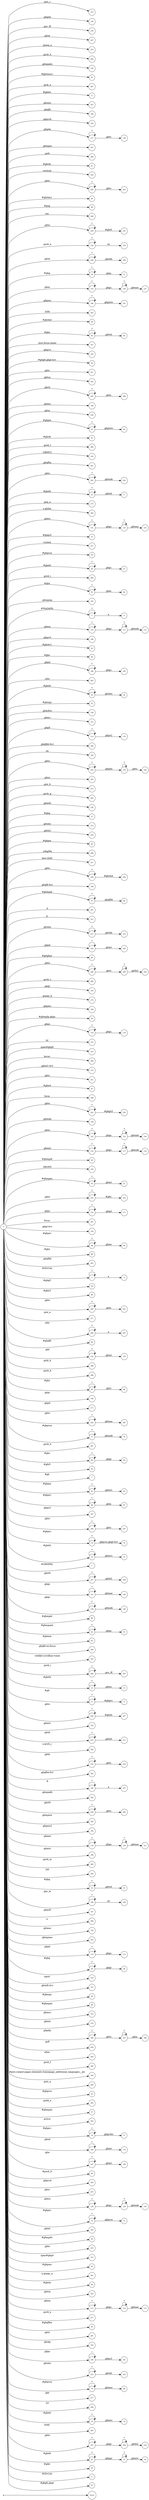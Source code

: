 digraph NFA {
  rankdir=LR;
  node [shape=circle, fontsize=10];
  __start [shape=point, label=""];
  __start -> None;
  273 [label="273"];
  136 [label="136"];
  31 [label="31"];
  33 [label="33"];
  129 [label="129"];
  276 [label="276"];
  207 [label="207"];
  270 [label="270"];
  284 [label="284"];
  159 [label="159"];
  97 [label="97"];
  267 [label="267"];
  75 [label="75"];
  11 [label="11"];
  177 [label="177"];
  253 [label="253"];
  198 [label="198"];
  193 [label="193"];
  137 [label="137"];
  161 [label="161"];
  266 [label="266"];
  69 [label="69"];
  41 [label="41"];
  316 [label="316"];
  262 [label="262"];
  40 [label="40"];
  6 [label="6"];
  98 [label="98"];
  306 [label="306"];
  188 [label="188"];
  230 [label="230"];
  278 [label="278"];
  173 [label="173"];
  208 [label="208"];
  30 [label="30"];
  125 [label="125"];
  190 [label="190"];
  132 [label="132"];
  107 [label="107"];
  250 [label="250"];
  293 [label="293"];
  39 [label="39"];
  93 [label="93"];
  96 [label="96"];
  101 [label="101"];
  195 [label="195"];
  36 [label="36"];
  221 [label="221"];
  252 [label="252"];
  205 [label="205"];
  148 [label="148"];
  256 [label="256"];
  63 [label="63"];
  43 [label="43"];
  289 [label="289"];
  103 [label="103"];
  279 [label="279"];
  231 [label="231"];
  201 [label="201"];
  242 [label="242"];
  16 [label="16"];
  275 [label="275"];
  300 [label="300"];
  131 [label="131"];
  37 [label="37"];
  317 [label="317"];
  76 [label="76"];
  64 [label="64"];
  117 [label="117"];
  4 [label="4"];
  214 [label="214"];
  20 [label="20"];
  67 [label="67"];
  51 [label="51"];
  285 [label="285"];
  91 [label="91"];
  162 [label="162"];
  5 [label="5"];
  110 [label="110"];
  175 [label="175"];
  196 [label="196"];
  42 [label="42"];
  85 [label="85"];
  184 [label="184"];
  239 [label="239"];
  295 [label="295"];
  142 [label="142"];
  25 [label="25"];
  55 [label="55"];
  158 [label="158"];
  151 [label="151"];
  174 [label="174"];
  15 [label="15"];
  204 [label="204"];
  209 [label="209"];
  111 [label="111"];
  109 [label="109"];
  105 [label="105"];
  234 [label="234"];
  26 [label="26"];
  254 [label="254"];
  263 [label="263"];
  272 [label="272"];
  283 [label="283"];
  156 [label="156"];
  27 [label="27"];
  212 [label="212"];
  220 [label="220"];
  235 [label="235"];
  60 [label="60"];
  298 [label="298"];
  311 [label="311"];
  168 [label="168"];
  228 [label="228"];
  199 [label="199"];
  47 [label="47"];
  130 [label="130"];
  297 [label="297"];
  291 [label="291"];
  312 [label="312"];
  187 [label="187"];
  21 [label="21"];
  213 [label="213"];
  245 [label="245"];
  182 [label="182"];
  84 [label="84"];
  225 [label="225"];
  248 [label="248"];
  280 [label="280"];
  170 [label="170"];
  126 [label="126"];
  143 [label="143"];
  274 [label="274"];
  189 [label="189"];
  58 [label="58"];
  178 [label="178"];
  315 [label="315"];
  185 [label="185"];
  314 [label="314"];
  309 [label="309"];
  73 [label="73"];
  155 [label="155"];
  123 [label="123"];
  251 [label="251"];
  87 [label="87"];
  308 [label="308"];
  224 [label="224"];
  149 [label="149"];
  122 [label="122"];
  181 [label="181"];
  114 [label="114"];
  116 [label="116"];
  191 [label="191"];
  56 [label="56"];
  94 [label="94"];
  104 [label="104"];
  50 [label="50"];
  232 [label="232"];
  176 [label="176"];
  307 [label="307"];
  144 [label="144"];
  68 [label="68"];
  88 [label="88"];
  203 [label="203"];
  3 [label="3"];
  0 [label="0"];
  34 [label="34"];
  121 [label="121"];
  86 [label="86"];
  233 [label="233"];
  240 [label="240"];
  13 [label="13"];
  236 [label="236"];
  62 [label="62"];
  271 [label="271"];
  296 [label="296"];
  82 [label="82"];
  134 [label="134"];
  268 [label="268"];
  288 [label="288"];
  95 [label="95"];
  146 [label="146"];
  71 [label="71"];
  171 [label="171"];
  244 [label="244"];
  77 [label="77"];
  281 [label="281"];
  89 [label="89"];
  44 [label="44"];
  7 [label="7"];
  61 [label="61"];
  19 [label="19"];
  66 [label="66"];
  9 [label="9"];
  197 [label="197"];
  246 [label="246"];
  74 [label="74"];
  80 [label="80"];
  183 [label="183"];
  14 [label="14"];
  229 [label="229"];
  48 [label="48"];
  1 [label="1"];
  211 [label="211"];
  140 [label="140"];
  257 [label="257"];
  120 [label="120"];
  53 [label="53"];
  179 [label="179"];
  141 [label="141"];
  139 [label="139"];
  46 [label="46"];
  219 [label="219"];
  52 [label="52"];
  45 [label="45"];
  200 [label="200"];
  102 [label="102"];
  24 [label="24"];
  286 [label="286"];
  12 [label="12"];
  135 [label="135"];
  8 [label="8"];
  226 [label="226"];
  243 [label="243"];
  287 [label="287"];
  154 [label="154"];
  210 [label="210"];
  302 [label="302"];
  218 [label="218"];
  202 [label="202"];
  106 [label="106"];
  160 [label="160"];
  259 [label="259"];
  164 [label="164"];
  192 [label="192"];
  241 [label="241"];
  119 [label="119"];
  166 [label="166"];
  290 [label="290"];
  292 [label="292"];
  32 [label="32"];
  78 [label="78"];
  108 [label="108"];
  147 [label="147"];
  299 [label="299"];
  150 [label="150"];
  163 [label="163"];
  172 [label="172"];
  29 [label="29"];
  28 [label="28"];
  310 [label="310"];
  157 [label="157"];
  59 [label="59"];
  49 [label="49"];
  115 [label="115"];
  152 [label="152"];
  153 [label="153"];
  186 [label="186"];
  206 [label="206"];
  247 [label="247"];
  265 [label="265"];
  304 [label="304"];
  282 [label="282"];
  23 [label="23"];
  124 [label="124"];
  100 [label="100"];
  138 [label="138"];
  269 [label="269"];
  81 [label="81"];
  264 [label="264"];
  57 [label="57"];
  303 [label="303"];
  70 [label="70"];
  127 [label="127"];
  169 [label="169"];
  167 [label="167"];
  99 [label="99"];
  194 [label="194"];
  112 [label="112"];
  255 [label="255"];
  128 [label="128"];
  92 [label="92"];
  118 [label="118"];
  258 [label="258"];
  72 [label="72"];
  216 [label="216"];
  165 [label="165"];
  54 [label="54"];
  227 [label="227"];
  223 [label="223"];
  17 [label="17"];
  133 [label="133"];
  313 [label="313"];
  65 [label="65"];
  301 [label="301"];
  38 [label="38"];
  222 [label="222"];
  113 [label="113"];
  90 [label="90"];
  277 [label="277"];
  83 [label="83"];
  261 [label="261"];
  145 [label="145"];
  180 [label="180"];
  249 [label="249"];
  215 [label="215"];
  79 [label="79"];
  238 [label="238"];
  217 [label="217"];
  294 [label="294"];
  260 [label="260"];
  18 [label="18"];
  305 [label="305"];
  237 [label="237"];
  22 [label="22"];
  10 [label="10"];
  2 [label="2"];
  35 [label="35"];
  { node [shape=doublecircle]; 1 2 4 6 7 9 10 11 13 15 17 19 21 24 26 27 29 31 33 34 35 36 37 38 39 40 41 42 43 44 45 46 48 49 51 53 54 55 56 57 58 59 60 62 64 65 67 69 71 73 75 76 78 80 81 82 83 84 85 86 87 88 90 92 94 96 97 98 99 100 101 102 103 104 105 107 109 112 115 118 121 124 127 130 133 135 136 138 140 142 143 144 145 146 147 148 149 150 151 152 153 154 155 156 157 158 159 160 161 162 163 164 165 166 168 170 171 173 175 177 179 181 183 185 188 189 191 192 193 194 195 196 197 198 199 200 201 202 203 204 206 207 209 211 212 214 216 217 219 220 221 222 223 225 227 229 231 233 236 239 241 243 245 247 250 251 252 253 254 255 256 258 260 261 263 264 265 266 267 268 269 270 271 272 273 274 275 276 277 279 280 281 282 283 284 285 287 288 289 290 291 292 293 294 295 297 298 299 300 301 302 303 304 305 306 307 308 309 310 311 312 313 314 315 316 317 }
  0 -> 1 [label="#GBMPAL"];
  0 -> 2 [label="#SIvCob"];
  0 -> 3 [label="#SIvCob"];
  3 -> 3 [label="*"];
  3 -> 4 [label="a"];
  0 -> 5 [label="#WqQANb"];
  5 -> 5 [label="*"];
  5 -> 6 [label="a"];
  0 -> 7 [label="#gb"];
  0 -> 8 [label="#gb"];
  8 -> 8 [label="*"];
  8 -> 9 [label="#gbprc"];
  0 -> 10 [label="#gbb"];
  0 -> 11 [label="#gbbw"];
  0 -> 12 [label="#gbd4"];
  12 -> 12 [label="*"];
  12 -> 13 [label=".gbmc"];
  0 -> 14 [label="#gbd4"];
  14 -> 14 [label="*"];
  14 -> 15 [label=".gbmcc"];
  0 -> 16 [label="#gbd4"];
  16 -> 16 [label="*"];
  16 -> 17 [label=".gbmh"];
  0 -> 18 [label="#gbd4"];
  18 -> 18 [label="*"];
  18 -> 19 [label=".gbmtc"];
  0 -> 20 [label="#gbd4"];
  20 -> 20 [label="*"];
  20 -> 21 [label=".gbpc"];
  0 -> 22 [label="#gbd4"];
  22 -> 22 [label="*"];
  22 -> 23 [label=".gbpgs"];
  23 -> 23 [label="*"];
  23 -> 24 [label=".gbmtc"];
  0 -> 25 [label="#gbd4"];
  25 -> 25 [label="*"];
  25 -> 26 [label=".gbsbic"];
  0 -> 27 [label="#gbg"];
  0 -> 28 [label="#gbg"];
  28 -> 28 [label="*"];
  28 -> 29 [label=".gbgt"];
  0 -> 30 [label="#gbg"];
  30 -> 30 [label="*"];
  30 -> 31 [label=".gbm"];
  0 -> 32 [label="#gbg"];
  32 -> 32 [label="*"];
  32 -> 33 [label=".gbtcb"];
  0 -> 34 [label="#gbg5"];
  0 -> 35 [label="#gbg6.gbgt"];
  0 -> 36 [label="#gbg6.gbgt-hvr"];
  0 -> 37 [label="#gbgs5"];
  0 -> 38 [label="#gbi4i"];
  0 -> 39 [label="#gbi4id"];
  0 -> 40 [label="#gbi4m1"];
  0 -> 41 [label="#gbi4s"];
  0 -> 42 [label="#gbi4s1"];
  0 -> 43 [label="#gbi4t"];
  0 -> 44 [label="#gbi5"];
  0 -> 45 [label="#gbmm"];
  0 -> 46 [label="#gbmpal"];
  0 -> 47 [label="#gbmpal"];
  47 -> 47 [label="*"];
  47 -> 48 [label=".gbqfbb"];
  0 -> 49 [label="#gbmpas"];
  0 -> 50 [label="#gbmpas"];
  50 -> 50 [label="*"];
  50 -> 51 [label=".gbmt"];
  0 -> 52 [label="#gbmpasb"];
  52 -> 52 [label="*"];
  52 -> 53 [label=".gbps"];
  0 -> 54 [label="#gbmpdv"];
  0 -> 55 [label="#gbmpi"];
  0 -> 56 [label="#gbmpid"];
  0 -> 57 [label="#gbmpiw"];
  0 -> 58 [label="#gbmplp.gbps"];
  0 -> 59 [label="#gbmps"];
  0 -> 60 [label="#gbpm"];
  0 -> 61 [label="#gbpm"];
  61 -> 61 [label="*"];
  61 -> 62 [label=".gbml1"];
  0 -> 63 [label="#gbpm"];
  63 -> 63 [label="*"];
  63 -> 64 [label=".gbpmtc"];
  0 -> 65 [label="#gbpms"];
  0 -> 66 [label="#gbprc"];
  66 -> 66 [label="*"];
  66 -> 67 [label=".gbm"];
  0 -> 68 [label="#gbprc"];
  68 -> 68 [label="*"];
  68 -> 69 [label=".gbmc"];
  0 -> 70 [label="#gbprc"];
  70 -> 70 [label="*"];
  70 -> 71 [label=".gbprcbc"];
  0 -> 72 [label="#gbprc"];
  72 -> 72 [label="*"];
  72 -> 73 [label=".gbprcx"];
  0 -> 74 [label="#gbprc"];
  74 -> 74 [label="*"];
  74 -> 75 [label=".gbprcx.gbgt-hvr"];
  0 -> 76 [label="#gbprca"];
  0 -> 77 [label="#gbprca"];
  77 -> 77 [label="*"];
  77 -> 78 [label=".gbmab"];
  0 -> 79 [label="#gbprca"];
  79 -> 79 [label="*"];
  79 -> 80 [label=".gbmac"];
  0 -> 81 [label="#gbprcs"];
  0 -> 82 [label="#gbqfb"];
  0 -> 83 [label="#gbqfbw"];
  0 -> 84 [label="#gbqfqw"];
  0 -> 85 [label="#gbs"];
  0 -> 86 [label="#gbx3"];
  0 -> 87 [label="#gbx4"];
  0 -> 88 [label="#gbz"];
  0 -> 89 [label="#gbz"];
  89 -> 89 [label="*"];
  89 -> 90 [label=".gbgt"];
  0 -> 91 [label="#gbz"];
  91 -> 91 [label="*"];
  91 -> 92 [label=".gbm"];
  0 -> 93 [label="#gbz"];
  93 -> 93 [label="*"];
  93 -> 94 [label=".gbtcb"];
  0 -> 95 [label="#gbz"];
  95 -> 95 [label="*"];
  95 -> 96 [label=".gbzt"];
  0 -> 97 [label="#gbztms1"];
  0 -> 98 [label="#gog"];
  0 -> 99 [label="#gssb_b"];
  0 -> 100 [label="#gws-output-pages-elements-homepage_additional_languages__als"];
  0 -> 101 [label="-moz-focus-inner"];
  0 -> 102 [label="-webkit-scrollbar-track"];
  0 -> 103 [label=".GBMCC"];
  0 -> 104 [label=".H6sW5"];
  0 -> 105 [label=".ds"];
  0 -> 106 [label=".fl"];
  106 -> 106 [label="*"];
  106 -> 107 [label="a"];
  0 -> 108 [label=".gac_m"];
  108 -> 108 [label="*"];
  108 -> 109 [label="td"];
  0 -> 110 [label=".gbem"];
  110 -> 110 [label="*"];
  110 -> 111 [label=".gbgs"];
  111 -> 111 [label="*"];
  111 -> 112 [label=".gbmab"];
  0 -> 113 [label=".gbem"];
  113 -> 113 [label="*"];
  113 -> 114 [label=".gbgs"];
  114 -> 114 [label="*"];
  114 -> 115 [label=".gbmac"];
  0 -> 116 [label=".gbemi"];
  116 -> 116 [label="*"];
  116 -> 117 [label=".gbgs"];
  117 -> 117 [label="*"];
  117 -> 118 [label=".gbmab"];
  0 -> 119 [label=".gbemi"];
  119 -> 119 [label="*"];
  119 -> 120 [label=".gbgs"];
  120 -> 120 [label="*"];
  120 -> 121 [label=".gbmac"];
  0 -> 122 [label=".gbes"];
  122 -> 122 [label="*"];
  122 -> 123 [label=".gbgs"];
  123 -> 123 [label="*"];
  123 -> 124 [label=".gbmab"];
  0 -> 125 [label=".gbes"];
  125 -> 125 [label="*"];
  125 -> 126 [label=".gbgs"];
  126 -> 126 [label="*"];
  126 -> 127 [label=".gbmac"];
  0 -> 128 [label=".gbesi"];
  128 -> 128 [label="*"];
  128 -> 129 [label=".gbgs"];
  129 -> 129 [label="*"];
  129 -> 130 [label=".gbmab"];
  0 -> 131 [label=".gbesi"];
  131 -> 131 [label="*"];
  131 -> 132 [label=".gbgs"];
  132 -> 132 [label="*"];
  132 -> 133 [label=".gbmac"];
  0 -> 134 [label=".gbf"];
  134 -> 134 [label="*"];
  134 -> 135 [label=".gbmt"];
  0 -> 136 [label=".gbg4a"];
  0 -> 137 [label=".gbg4a"];
  137 -> 137 [label="*"];
  137 -> 138 [label=".gbts"];
  0 -> 139 [label=".gbgs"];
  139 -> 139 [label="*"];
  139 -> 140 [label=".gbmab"];
  0 -> 141 [label=".gbgs"];
  141 -> 141 [label="*"];
  141 -> 142 [label=".gbmac"];
  0 -> 143 [label=".gbgt"];
  0 -> 144 [label=".gbgt-hvr"];
  0 -> 145 [label=".gbi4p"];
  0 -> 146 [label=".gbm"];
  0 -> 147 [label=".gbm0l"];
  0 -> 148 [label=".gbma"];
  0 -> 149 [label=".gbmab"];
  0 -> 150 [label=".gbmac"];
  0 -> 151 [label=".gbmc"];
  0 -> 152 [label=".gbmcc"];
  0 -> 153 [label=".gbmh"];
  0 -> 154 [label=".gbml1"];
  0 -> 155 [label=".gbml1-hvr"];
  0 -> 156 [label=".gbmlb"];
  0 -> 157 [label=".gbmlb-hvr"];
  0 -> 158 [label=".gbmlbw"];
  0 -> 159 [label=".gbmpala"];
  0 -> 160 [label=".gbmpalb"];
  0 -> 161 [label=".gbmpia"];
  0 -> 162 [label=".gbmpiaa"];
  0 -> 163 [label=".gbmpiaw"];
  0 -> 164 [label=".gbmpnw"];
  0 -> 165 [label=".gbmt"];
  0 -> 166 [label=".gbmtc"];
  0 -> 167 [label=".gbn"];
  167 -> 167 [label="*"];
  167 -> 168 [label=".gbmt"];
  0 -> 169 [label=".gbnd"];
  169 -> 169 [label="*"];
  169 -> 170 [label=".gbmt"];
  0 -> 171 [label=".gbp0"];
  0 -> 172 [label=".gbp0"];
  172 -> 172 [label="*"];
  172 -> 173 [label=".gbps"];
  0 -> 174 [label=".gbp0"];
  174 -> 174 [label="*"];
  174 -> 175 [label=".gbps2"];
  0 -> 176 [label=".gbpc"];
  176 -> 176 [label="*"];
  176 -> 177 [label=".gbpd"];
  0 -> 178 [label=".gbpc"];
  178 -> 178 [label="*"];
  178 -> 179 [label=".gbps"];
  0 -> 180 [label=".gbpc"];
  180 -> 180 [label="*"];
  180 -> 181 [label=".gbps2"];
  0 -> 182 [label=".gbpd"];
  182 -> 182 [label="*"];
  182 -> 183 [label=".gbmt"];
  0 -> 184 [label=".gbpd"];
  184 -> 184 [label="*"];
  184 -> 185 [label=".gbps"];
  0 -> 186 [label=".gbpdjs"];
  186 -> 186 [label="*"];
  186 -> 187 [label=".gbto"];
  187 -> 187 [label="*"];
  187 -> 188 [label=".gbm"];
  0 -> 189 [label=".gbpmc"];
  0 -> 190 [label=".gbpmc"];
  190 -> 190 [label="*"];
  190 -> 191 [label=".gbpmtc"];
  0 -> 192 [label=".gbpms2"];
  0 -> 193 [label=".gbprcb"];
  0 -> 194 [label=".gbprcd"];
  0 -> 195 [label=".gbprci"];
  0 -> 196 [label=".gbprct"];
  0 -> 197 [label=".gbps2"];
  0 -> 198 [label=".gbqfb"];
  0 -> 199 [label=".gbqfb-hvr"];
  0 -> 200 [label=".gbqfb-no-focus"];
  0 -> 201 [label=".gbqfba"];
  0 -> 202 [label=".gbqfba-hvr"];
  0 -> 203 [label=".gbqfbb"];
  0 -> 204 [label=".gbqfbb-hvr"];
  0 -> 205 [label=".gbrtl"];
  205 -> 205 [label="*"];
  205 -> 206 [label=".gbm"];
  0 -> 207 [label=".gbsb"];
  0 -> 208 [label=".gbsb"];
  208 -> 208 [label="*"];
  208 -> 209 [label=".gbsbb"];
  0 -> 210 [label=".gbsb"];
  210 -> 210 [label="*"];
  210 -> 211 [label=".gbsbt"];
  0 -> 212 [label=".gbsbic"];
  0 -> 213 [label=".gbsbis"];
  213 -> 213 [label="*"];
  213 -> 214 [label=".gbsbb"];
  0 -> 215 [label=".gbsbis"];
  215 -> 215 [label="*"];
  215 -> 216 [label=".gbsbt"];
  0 -> 217 [label=".gbt"];
  0 -> 218 [label=".gbtb"];
  218 -> 218 [label="*"];
  218 -> 219 [label=".gbts"];
  0 -> 220 [label=".gbtb2"];
  0 -> 221 [label=".gbtc"];
  0 -> 222 [label=".gbtcb"];
  0 -> 223 [label=".gbto"];
  0 -> 224 [label=".gbto"];
  224 -> 224 [label="*"];
  224 -> 225 [label="#gbgs5"];
  0 -> 226 [label=".gbto"];
  226 -> 226 [label="*"];
  226 -> 227 [label="#gbi4i"];
  0 -> 228 [label=".gbto"];
  228 -> 228 [label="*"];
  228 -> 229 [label="#gbi4id"];
  0 -> 230 [label=".gbto"];
  230 -> 230 [label="*"];
  230 -> 231 [label="#gbi5"];
  0 -> 232 [label=".gbto"];
  232 -> 232 [label="*"];
  232 -> 233 [label="#gbs"];
  0 -> 234 [label=".gbto"];
  234 -> 234 [label="*"];
  234 -> 235 [label=".gbg4a"];
  235 -> 235 [label="*"];
  235 -> 236 [label=".gbts"];
  0 -> 237 [label=".gbto"];
  237 -> 237 [label="*"];
  237 -> 238 [label=".gbgt"];
  238 -> 238 [label="*"];
  238 -> 239 [label=".gbtb2"];
  0 -> 240 [label=".gbto"];
  240 -> 240 [label="*"];
  240 -> 241 [label=".gbm"];
  0 -> 242 [label=".gbto"];
  242 -> 242 [label="*"];
  242 -> 243 [label=".gbmab"];
  0 -> 244 [label=".gbto"];
  244 -> 244 [label="*"];
  244 -> 245 [label=".gbmac"];
  0 -> 246 [label=".gbto"];
  246 -> 246 [label="*"];
  246 -> 247 [label=".gbts"];
  0 -> 248 [label=".gbto"];
  248 -> 248 [label="*"];
  248 -> 249 [label=".gbzt"];
  249 -> 249 [label="*"];
  249 -> 250 [label=".gbtb2"];
  0 -> 251 [label=".gbts"];
  0 -> 252 [label=".gbtsa"];
  0 -> 253 [label=".gbxms"];
  0 -> 254 [label=".gbxo"];
  0 -> 255 [label=".gbxv"];
  0 -> 256 [label=".gbxx"];
  0 -> 257 [label=".gbz0l"];
  257 -> 257 [label="*"];
  257 -> 258 [label=".gbtb2"];
  0 -> 259 [label=".gbz0l"];
  259 -> 259 [label="*"];
  259 -> 260 [label=".gbts"];
  0 -> 261 [label=".gbzt"];
  0 -> 262 [label=".gbzt"];
  262 -> 262 [label="*"];
  262 -> 263 [label=".gbts"];
  0 -> 264 [label=".gsdd_a"];
  0 -> 265 [label=".gsfi"];
  0 -> 266 [label=".gsfs"];
  0 -> 267 [label=".gsib_a"];
  0 -> 268 [label=".gsib_b"];
  0 -> 269 [label=".gsls_a"];
  0 -> 270 [label=".gsmq_a"];
  0 -> 271 [label=".gsn_a"];
  0 -> 272 [label=".gsn_b"];
  0 -> 273 [label=".gsn_c"];
  0 -> 274 [label=".gspqs_b"];
  0 -> 275 [label=".gsq_a"];
  0 -> 276 [label=".gss_ifl"];
  0 -> 277 [label=".gssb_a"];
  0 -> 278 [label=".gssb_a"];
  278 -> 278 [label="*"];
  278 -> 279 [label="td"];
  0 -> 280 [label=".gssb_c"];
  0 -> 281 [label=".gssb_e"];
  0 -> 282 [label=".gssb_f"];
  0 -> 283 [label=".gssb_g"];
  0 -> 284 [label=".gssb_h"];
  0 -> 285 [label=".gssb_i"];
  0 -> 286 [label=".gssb_i"];
  286 -> 286 [label="*"];
  286 -> 287 [label=".gss_ifl"];
  0 -> 288 [label=".gssb_k"];
  0 -> 289 [label=".gssb_l"];
  0 -> 290 [label=".gssb_m"];
  0 -> 291 [label=".h"];
  0 -> 292 [label=".lsb"];
  0 -> 293 [label=".lsbb"];
  0 -> 294 [label=".lst"];
  0 -> 295 [label=".sblc"];
  0 -> 296 [label=".sblc"];
  296 -> 296 [label="*"];
  296 -> 297 [label="a"];
  0 -> 298 [label=".z4hgWe"];
  0 -> 299 [label="a"];
  0 -> 300 [label="a.gbiba"];
  0 -> 301 [label="a.gspqs_a"];
  0 -> 302 [label="a.gssb_j"];
  0 -> 303 [label="active"];
  0 -> 304 [label="after"];
  0 -> 305 [label="body"];
  0 -> 306 [label="em"];
  0 -> 307 [label="focus"];
  0 -> 308 [label="form"];
  0 -> 309 [label="hover"];
  0 -> 310 [label="input"];
  0 -> 311 [label="last-child"];
  0 -> 312 [label="p"];
  0 -> 313 [label="span#gbg4"];
  0 -> 314 [label="span#gbg6"];
  0 -> 315 [label="td"];
  0 -> 316 [label="vertical"];
  0 -> 317 [label="visited"];
}
